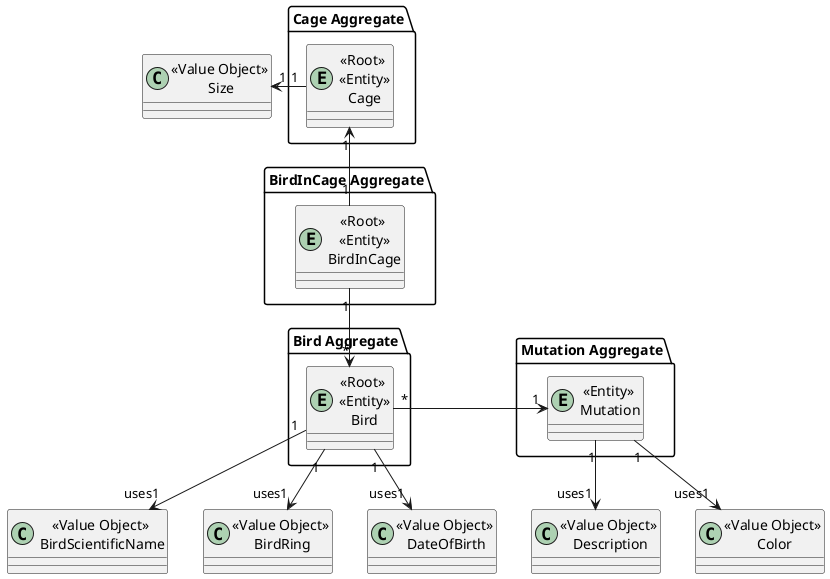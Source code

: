 @startuml

package "Bird Aggregate"{
    entity "<<Root>>\n <<Entity>>\n Bird" as BE
}

class "<<Value Object>>\n BirdScientificName" as BSN

class "<<Value Object>>\n BirdRing" as BR

class "<<Value Object>>\n DateOfBirth" as DB

package "Mutation Aggregate"{
    entity "<<Entity>>\n Mutation" as MUT
}

class "<<Value Object>>\n Description" as DC

class "<<Value Object>>\n Color" as CL



BE "*" -r-> "1" MUT

'uses Bird
BE "1" --> "uses1" BSN
BE "1" --> "uses1" BR
BE "1" --> "uses1" DB

'uses Mutation
MUT "1" --> "uses1" DC
MUT "1" --> "uses1" CL

package "Cage Aggregate"{
    entity "<<Root>>\n <<Entity>>\n Cage" as CG
}

class "<<Value Object>>\n Size" as SZ

'uses cage
CG "1" -l-> "1" SZ

package "BirdInCage Aggregate"{
    entity "<<Root>>\n <<Entity>>\n BirdInCage" as BCG
}

BCG "1" --> "*" BE
BCG "1" -u-> "1" CG
@enduml